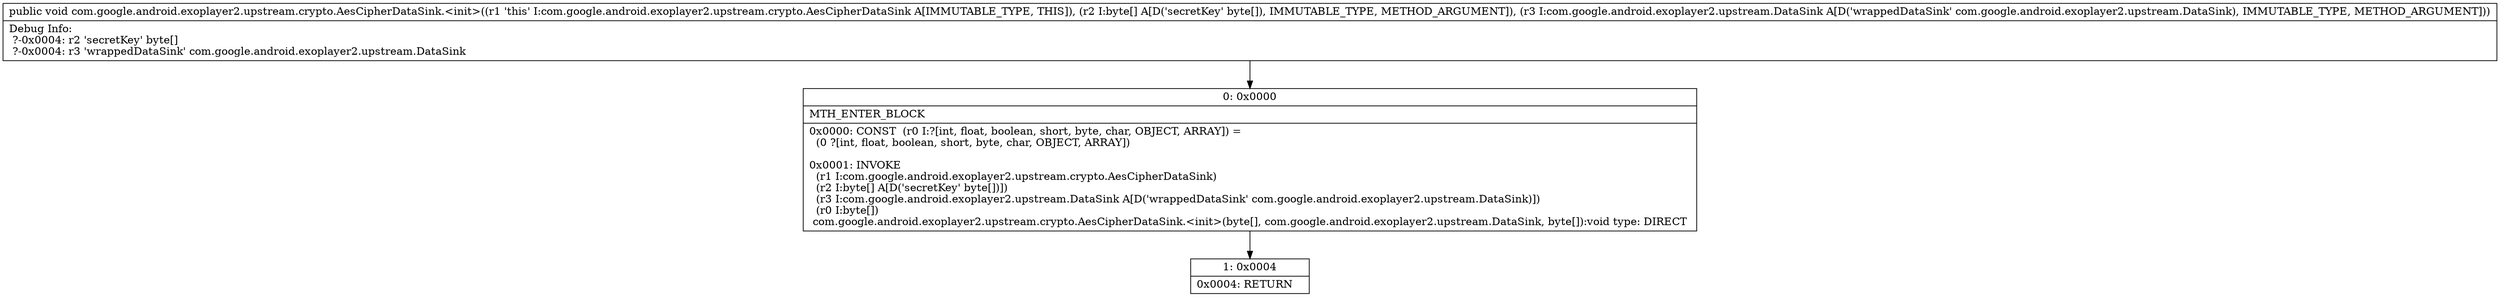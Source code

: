 digraph "CFG forcom.google.android.exoplayer2.upstream.crypto.AesCipherDataSink.\<init\>([BLcom\/google\/android\/exoplayer2\/upstream\/DataSink;)V" {
Node_0 [shape=record,label="{0\:\ 0x0000|MTH_ENTER_BLOCK\l|0x0000: CONST  (r0 I:?[int, float, boolean, short, byte, char, OBJECT, ARRAY]) = \l  (0 ?[int, float, boolean, short, byte, char, OBJECT, ARRAY])\l \l0x0001: INVOKE  \l  (r1 I:com.google.android.exoplayer2.upstream.crypto.AesCipherDataSink)\l  (r2 I:byte[] A[D('secretKey' byte[])])\l  (r3 I:com.google.android.exoplayer2.upstream.DataSink A[D('wrappedDataSink' com.google.android.exoplayer2.upstream.DataSink)])\l  (r0 I:byte[])\l com.google.android.exoplayer2.upstream.crypto.AesCipherDataSink.\<init\>(byte[], com.google.android.exoplayer2.upstream.DataSink, byte[]):void type: DIRECT \l}"];
Node_1 [shape=record,label="{1\:\ 0x0004|0x0004: RETURN   \l}"];
MethodNode[shape=record,label="{public void com.google.android.exoplayer2.upstream.crypto.AesCipherDataSink.\<init\>((r1 'this' I:com.google.android.exoplayer2.upstream.crypto.AesCipherDataSink A[IMMUTABLE_TYPE, THIS]), (r2 I:byte[] A[D('secretKey' byte[]), IMMUTABLE_TYPE, METHOD_ARGUMENT]), (r3 I:com.google.android.exoplayer2.upstream.DataSink A[D('wrappedDataSink' com.google.android.exoplayer2.upstream.DataSink), IMMUTABLE_TYPE, METHOD_ARGUMENT]))  | Debug Info:\l  ?\-0x0004: r2 'secretKey' byte[]\l  ?\-0x0004: r3 'wrappedDataSink' com.google.android.exoplayer2.upstream.DataSink\l}"];
MethodNode -> Node_0;
Node_0 -> Node_1;
}

